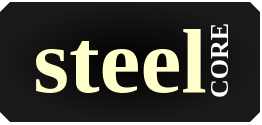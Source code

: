<mxfile version="20.6.0" type="device"><diagram id="XBTx39E1cxYy8wFJRU6c" name="Page-1"><mxGraphModel dx="1422" dy="697" grid="1" gridSize="10" guides="1" tooltips="1" connect="1" arrows="1" fold="1" page="1" pageScale="1" pageWidth="1654" pageHeight="1169" math="0" shadow="0" extFonts="Montserrat^https://fonts.googleapis.com/css?family=Montserrat"><root><mxCell id="0"/><mxCell id="1" parent="0"/><mxCell id="biwFQSHuBSlj9lMnExiB-1" value="" style="whiteSpace=wrap;html=1;shape=mxgraph.basic.octagon2;align=center;verticalAlign=middle;dx=2.5;strokeColor=none;fillColor=#000000;gradientDirection=radial;gradientColor=#1A1A1A;shadow=0;sketch=0;fontColor=#000000;" parent="1" vertex="1"><mxGeometry x="840" y="480" width="130" height="60" as="geometry"/></mxCell><mxCell id="xb1l6z94Y8digptkFGft-2" value="steel" style="text;html=1;strokeColor=none;fillColor=none;align=center;verticalAlign=middle;whiteSpace=wrap;rounded=0;fontSize=46;fontColor=#FFFFCC;fontStyle=1;labelBorderColor=none;labelBackgroundColor=none;fontFamily=Iceland;fontSource=https%3A%2F%2Ffonts.googleapis.com%2Fcss%3Ffamily%3DIceland;" parent="1" vertex="1"><mxGeometry x="850" y="499" width="100" height="20" as="geometry"/></mxCell><mxCell id="xb1l6z94Y8digptkFGft-4" value="CORE" style="text;html=1;strokeColor=none;fillColor=none;align=center;verticalAlign=middle;whiteSpace=wrap;rounded=0;fontSize=13;fontColor=#FFFFFF;fontStyle=1;labelBorderColor=none;labelBackgroundColor=none;fontFamily=Iceland;fontSource=https%3A%2F%2Ffonts.googleapis.com%2Fcss%3Ffamily%3DIceland;rotation=-90;" parent="1" vertex="1"><mxGeometry x="919.19" y="497.19" width="60" height="23.63" as="geometry"/></mxCell></root></mxGraphModel></diagram></mxfile>